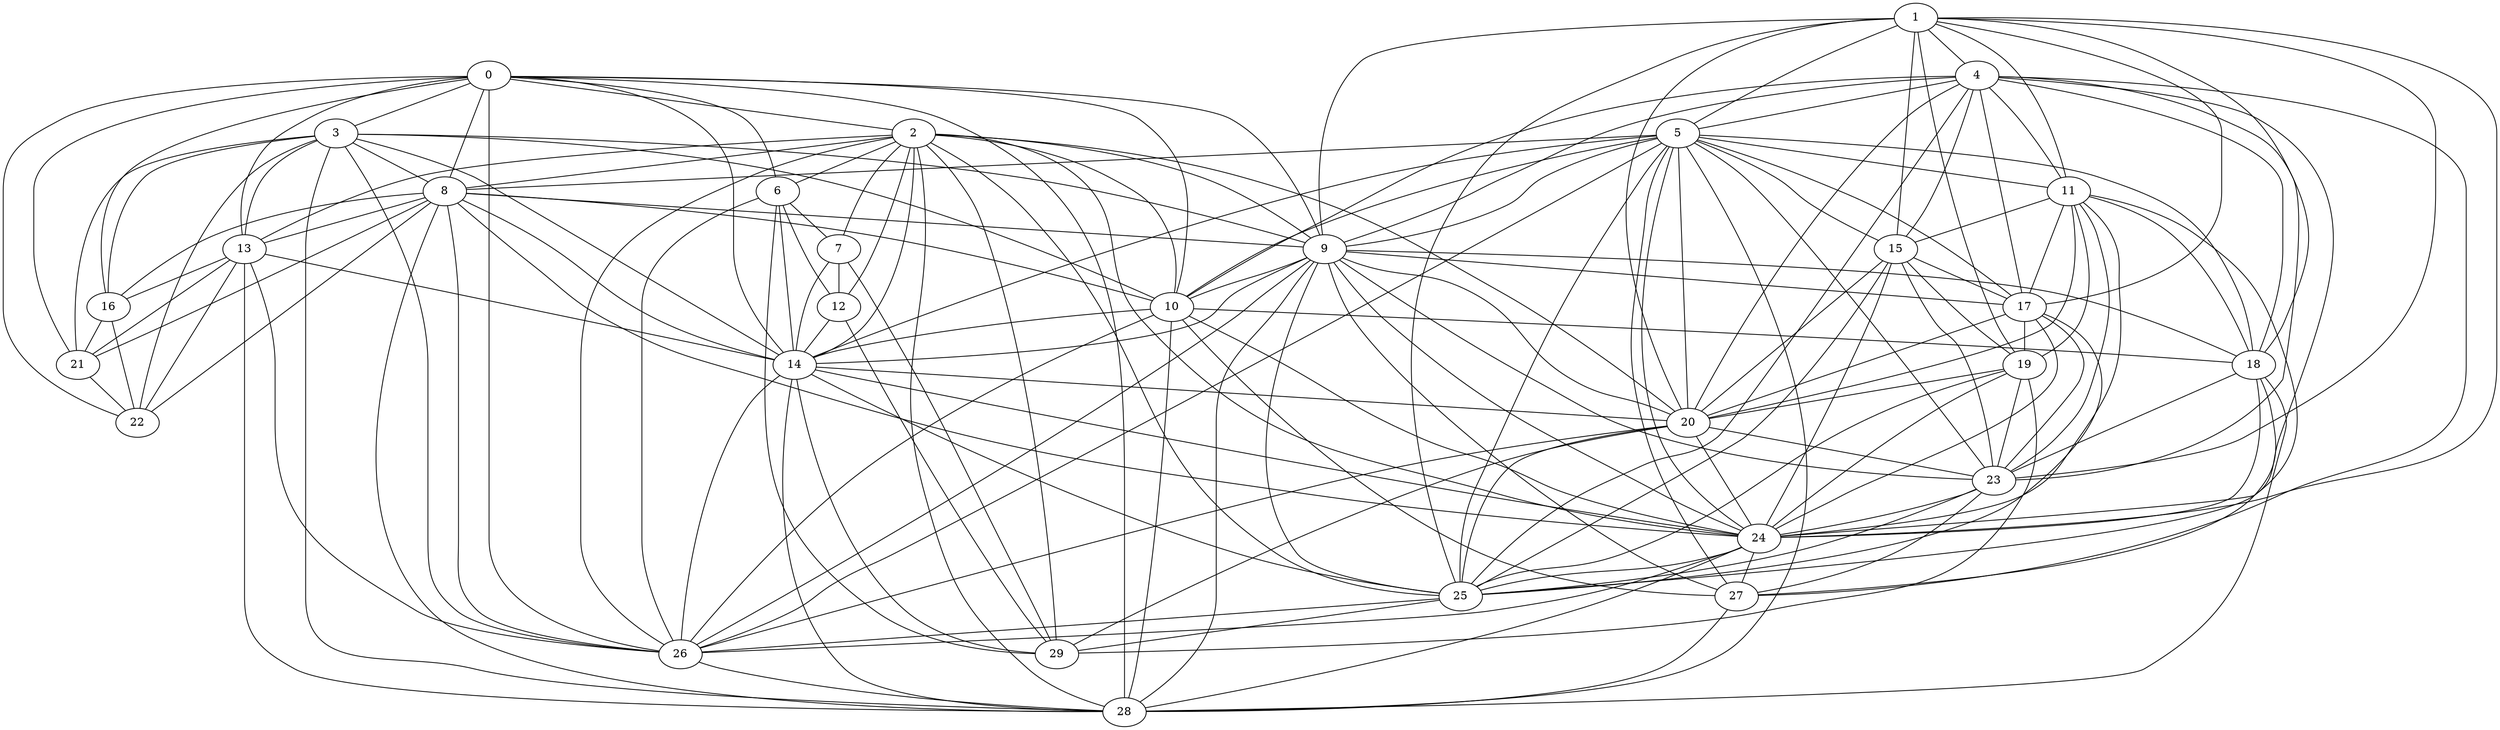 graph {
0;
1;
2;
3;
4;
5;
6;
7;
8;
9;
10;
11;
12;
13;
14;
15;
16;
17;
18;
19;
20;
21;
22;
23;
24;
25;
26;
27;
28;
29;
0--2;
0--3;
0--6;
0--8;
0--9;
0--10;
0--13;
0--14;
0--16;
0--21;
0--22;
0--26;
0--28;
1--4;
1--5;
1--9;
1--11;
1--15;
1--17;
1--18;
1--19;
1--20;
1--23;
1--24;
1--25;
2--6;
2--7;
2--8;
2--9;
2--10;
2--12;
2--13;
2--14;
2--20;
2--24;
2--25;
2--26;
2--28;
2--29;
3--8;
3--9;
3--10;
3--13;
3--14;
3--16;
3--21;
3--22;
3--26;
3--28;
4--5;
4--9;
4--10;
4--11;
4--15;
4--17;
4--18;
4--20;
4--23;
4--24;
4--25;
4--27;
5--8;
5--9;
5--10;
5--11;
5--14;
5--15;
5--17;
5--18;
5--20;
5--23;
5--24;
5--25;
5--26;
5--27;
5--28;
6--7;
6--12;
6--14;
6--26;
6--29;
7--12;
7--14;
7--29;
8--9;
8--10;
8--13;
8--14;
8--16;
8--21;
8--22;
8--24;
8--26;
8--28;
9--10;
9--14;
9--17;
9--18;
9--20;
9--23;
9--24;
9--25;
9--26;
9--27;
9--28;
10--14;
10--18;
10--24;
10--26;
10--27;
10--28;
11--15;
11--17;
11--18;
11--19;
11--20;
11--23;
11--24;
11--25;
12--14;
12--29;
13--14;
13--16;
13--21;
13--22;
13--26;
13--28;
14--20;
14--24;
14--25;
14--26;
14--28;
14--29;
15--17;
15--19;
15--20;
15--23;
15--24;
15--25;
16--21;
16--22;
17--19;
17--20;
17--23;
17--24;
17--25;
18--23;
18--24;
18--27;
18--28;
19--20;
19--23;
19--24;
19--25;
19--29;
20--23;
20--24;
20--25;
20--26;
20--29;
21--22;
23--24;
23--25;
23--27;
24--25;
24--26;
24--27;
24--28;
25--26;
25--29;
26--28;
27--28;
}